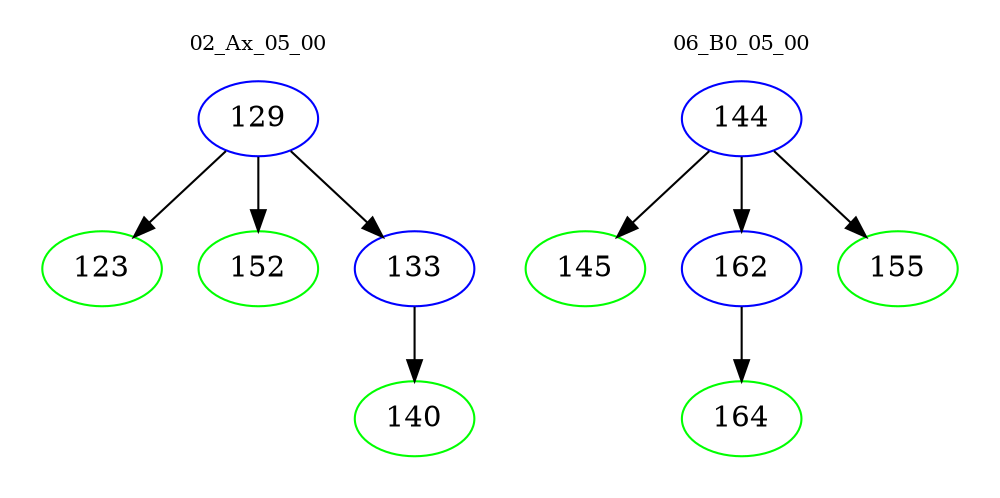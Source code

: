digraph{
subgraph cluster_0 {
color = white
label = "02_Ax_05_00";
fontsize=10;
T0_129 [label="129", color="blue"]
T0_129 -> T0_123 [color="black"]
T0_123 [label="123", color="green"]
T0_129 -> T0_152 [color="black"]
T0_152 [label="152", color="green"]
T0_129 -> T0_133 [color="black"]
T0_133 [label="133", color="blue"]
T0_133 -> T0_140 [color="black"]
T0_140 [label="140", color="green"]
}
subgraph cluster_1 {
color = white
label = "06_B0_05_00";
fontsize=10;
T1_144 [label="144", color="blue"]
T1_144 -> T1_145 [color="black"]
T1_145 [label="145", color="green"]
T1_144 -> T1_162 [color="black"]
T1_162 [label="162", color="blue"]
T1_162 -> T1_164 [color="black"]
T1_164 [label="164", color="green"]
T1_144 -> T1_155 [color="black"]
T1_155 [label="155", color="green"]
}
}
